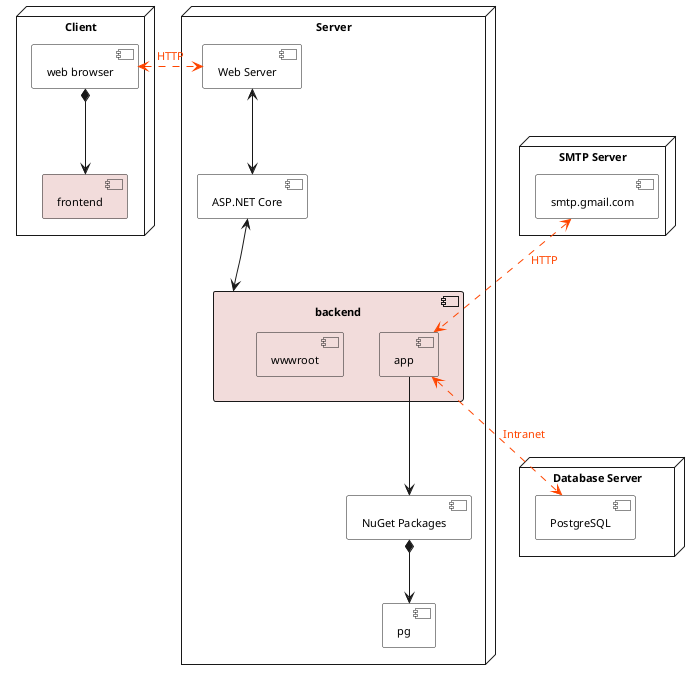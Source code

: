 @startuml architecture_design
skinparam ComponentBackgroundColor white
skinparam defaultTextAlignment center
skinparam defaultFontSize 11

node "Client" as pc {
    component "web browser" as browser
    component frontend #f2dcdb

    browser *--> frontend
}

node "Server" as server {
    component "Web Server" as webserver
    component "ASP.NET Core" as aspnetcore
    component "NuGet Packages" as nugetPackages
    component pg
    component backend #f2dcdb {
        component app #f2dcdb 
        component wwwroot #f2dcdb
    }

    webserver <-d-> aspnetcore
    aspnetcore <--> backend
    nugetPackages *-d-> pg
    app -d-> nugetPackages
}

node "Database Server" as dbServer {
    component "PostgreSQL" as postgresql
}

node "SMTP Server" as smtpServer {
 component "smtp.gmail.com" as smtp
}

browser <..[#OrangeRed]r..> webserver: <font color=OrangeRed>HTTP</font>
app <.[#OrangeRed]d.>  postgresql: <font color=OrangeRed>Intranet</font>
app <.[#OrangeRed]u.>  smtp: <font color=OrangeRed>HTTP</font>

@enduml